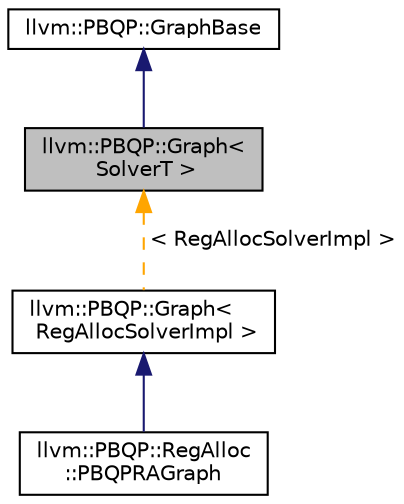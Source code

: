 digraph "llvm::PBQP::Graph&lt; SolverT &gt;"
{
 // LATEX_PDF_SIZE
  bgcolor="transparent";
  edge [fontname="Helvetica",fontsize="10",labelfontname="Helvetica",labelfontsize="10"];
  node [fontname="Helvetica",fontsize="10",shape=record];
  Node1 [label="llvm::PBQP::Graph\<\l SolverT \>",height=0.2,width=0.4,color="black", fillcolor="grey75", style="filled", fontcolor="black",tooltip="PBQP Graph class."];
  Node2 -> Node1 [dir="back",color="midnightblue",fontsize="10",style="solid",fontname="Helvetica"];
  Node2 [label="llvm::PBQP::GraphBase",height=0.2,width=0.4,color="black",URL="$classllvm_1_1PBQP_1_1GraphBase.html",tooltip=" "];
  Node1 -> Node3 [dir="back",color="orange",fontsize="10",style="dashed",label=" \< RegAllocSolverImpl \>" ,fontname="Helvetica"];
  Node3 [label="llvm::PBQP::Graph\<\l RegAllocSolverImpl \>",height=0.2,width=0.4,color="black",URL="$classllvm_1_1PBQP_1_1Graph.html",tooltip=" "];
  Node3 -> Node4 [dir="back",color="midnightblue",fontsize="10",style="solid",fontname="Helvetica"];
  Node4 [label="llvm::PBQP::RegAlloc\l::PBQPRAGraph",height=0.2,width=0.4,color="black",URL="$classllvm_1_1PBQP_1_1RegAlloc_1_1PBQPRAGraph.html",tooltip=" "];
}
